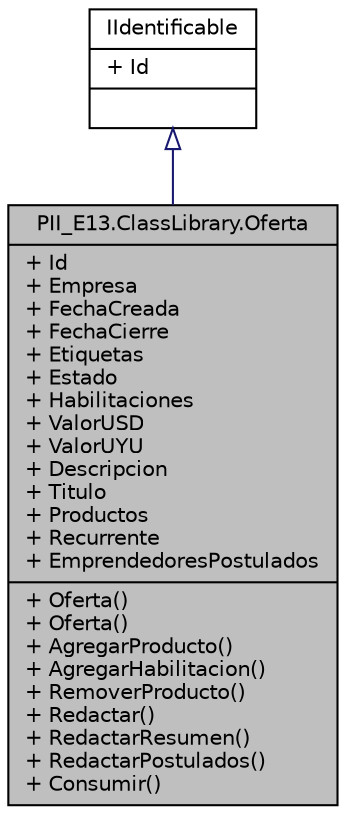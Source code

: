 digraph "PII_E13.ClassLibrary.Oferta"
{
 // INTERACTIVE_SVG=YES
 // LATEX_PDF_SIZE
  edge [fontname="Helvetica",fontsize="10",labelfontname="Helvetica",labelfontsize="10"];
  node [fontname="Helvetica",fontsize="10",shape=record];
  Node1 [label="{PII_E13.ClassLibrary.Oferta\n|+ Id\l+ Empresa\l+ FechaCreada\l+ FechaCierre\l+ Etiquetas\l+ Estado\l+ Habilitaciones\l+ ValorUSD\l+ ValorUYU\l+ Descripcion\l+ Titulo\l+ Productos\l+ Recurrente\l+ EmprendedoresPostulados\l|+ Oferta()\l+ Oferta()\l+ AgregarProducto()\l+ AgregarHabilitacion()\l+ RemoverProducto()\l+ Redactar()\l+ RedactarResumen()\l+ RedactarPostulados()\l+ Consumir()\l}",height=0.2,width=0.4,color="black", fillcolor="grey75", style="filled", fontcolor="black",tooltip="La clase Oferta se encarga de conocer todo lo relativo a la Oferta. Patrones y principios aplicados: ..."];
  Node2 -> Node1 [dir="back",color="midnightblue",fontsize="10",style="solid",arrowtail="onormal",fontname="Helvetica"];
  Node2 [label="{IIdentificable\n|+ Id\l|}",height=0.2,width=0.4,color="black", fillcolor="white", style="filled",URL="$interfacePII__E13_1_1IIdentificable.html",tooltip="Interfaz que representa a cualquier tipo identificable a través de una cadena de caracteres única."];
}
